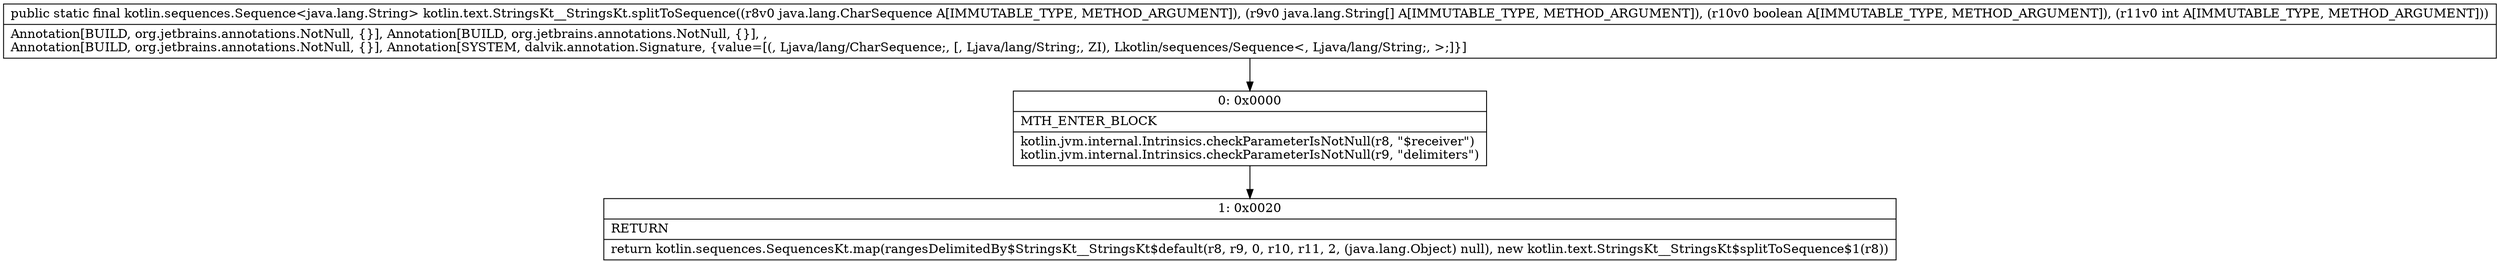 digraph "CFG forkotlin.text.StringsKt__StringsKt.splitToSequence(Ljava\/lang\/CharSequence;[Ljava\/lang\/String;ZI)Lkotlin\/sequences\/Sequence;" {
Node_0 [shape=record,label="{0\:\ 0x0000|MTH_ENTER_BLOCK\l|kotlin.jvm.internal.Intrinsics.checkParameterIsNotNull(r8, \"$receiver\")\lkotlin.jvm.internal.Intrinsics.checkParameterIsNotNull(r9, \"delimiters\")\l}"];
Node_1 [shape=record,label="{1\:\ 0x0020|RETURN\l|return kotlin.sequences.SequencesKt.map(rangesDelimitedBy$StringsKt__StringsKt$default(r8, r9, 0, r10, r11, 2, (java.lang.Object) null), new kotlin.text.StringsKt__StringsKt$splitToSequence$1(r8))\l}"];
MethodNode[shape=record,label="{public static final kotlin.sequences.Sequence\<java.lang.String\> kotlin.text.StringsKt__StringsKt.splitToSequence((r8v0 java.lang.CharSequence A[IMMUTABLE_TYPE, METHOD_ARGUMENT]), (r9v0 java.lang.String[] A[IMMUTABLE_TYPE, METHOD_ARGUMENT]), (r10v0 boolean A[IMMUTABLE_TYPE, METHOD_ARGUMENT]), (r11v0 int A[IMMUTABLE_TYPE, METHOD_ARGUMENT]))  | Annotation[BUILD, org.jetbrains.annotations.NotNull, \{\}], Annotation[BUILD, org.jetbrains.annotations.NotNull, \{\}], , \lAnnotation[BUILD, org.jetbrains.annotations.NotNull, \{\}], Annotation[SYSTEM, dalvik.annotation.Signature, \{value=[(, Ljava\/lang\/CharSequence;, [, Ljava\/lang\/String;, ZI), Lkotlin\/sequences\/Sequence\<, Ljava\/lang\/String;, \>;]\}]\l}"];
MethodNode -> Node_0;
Node_0 -> Node_1;
}


